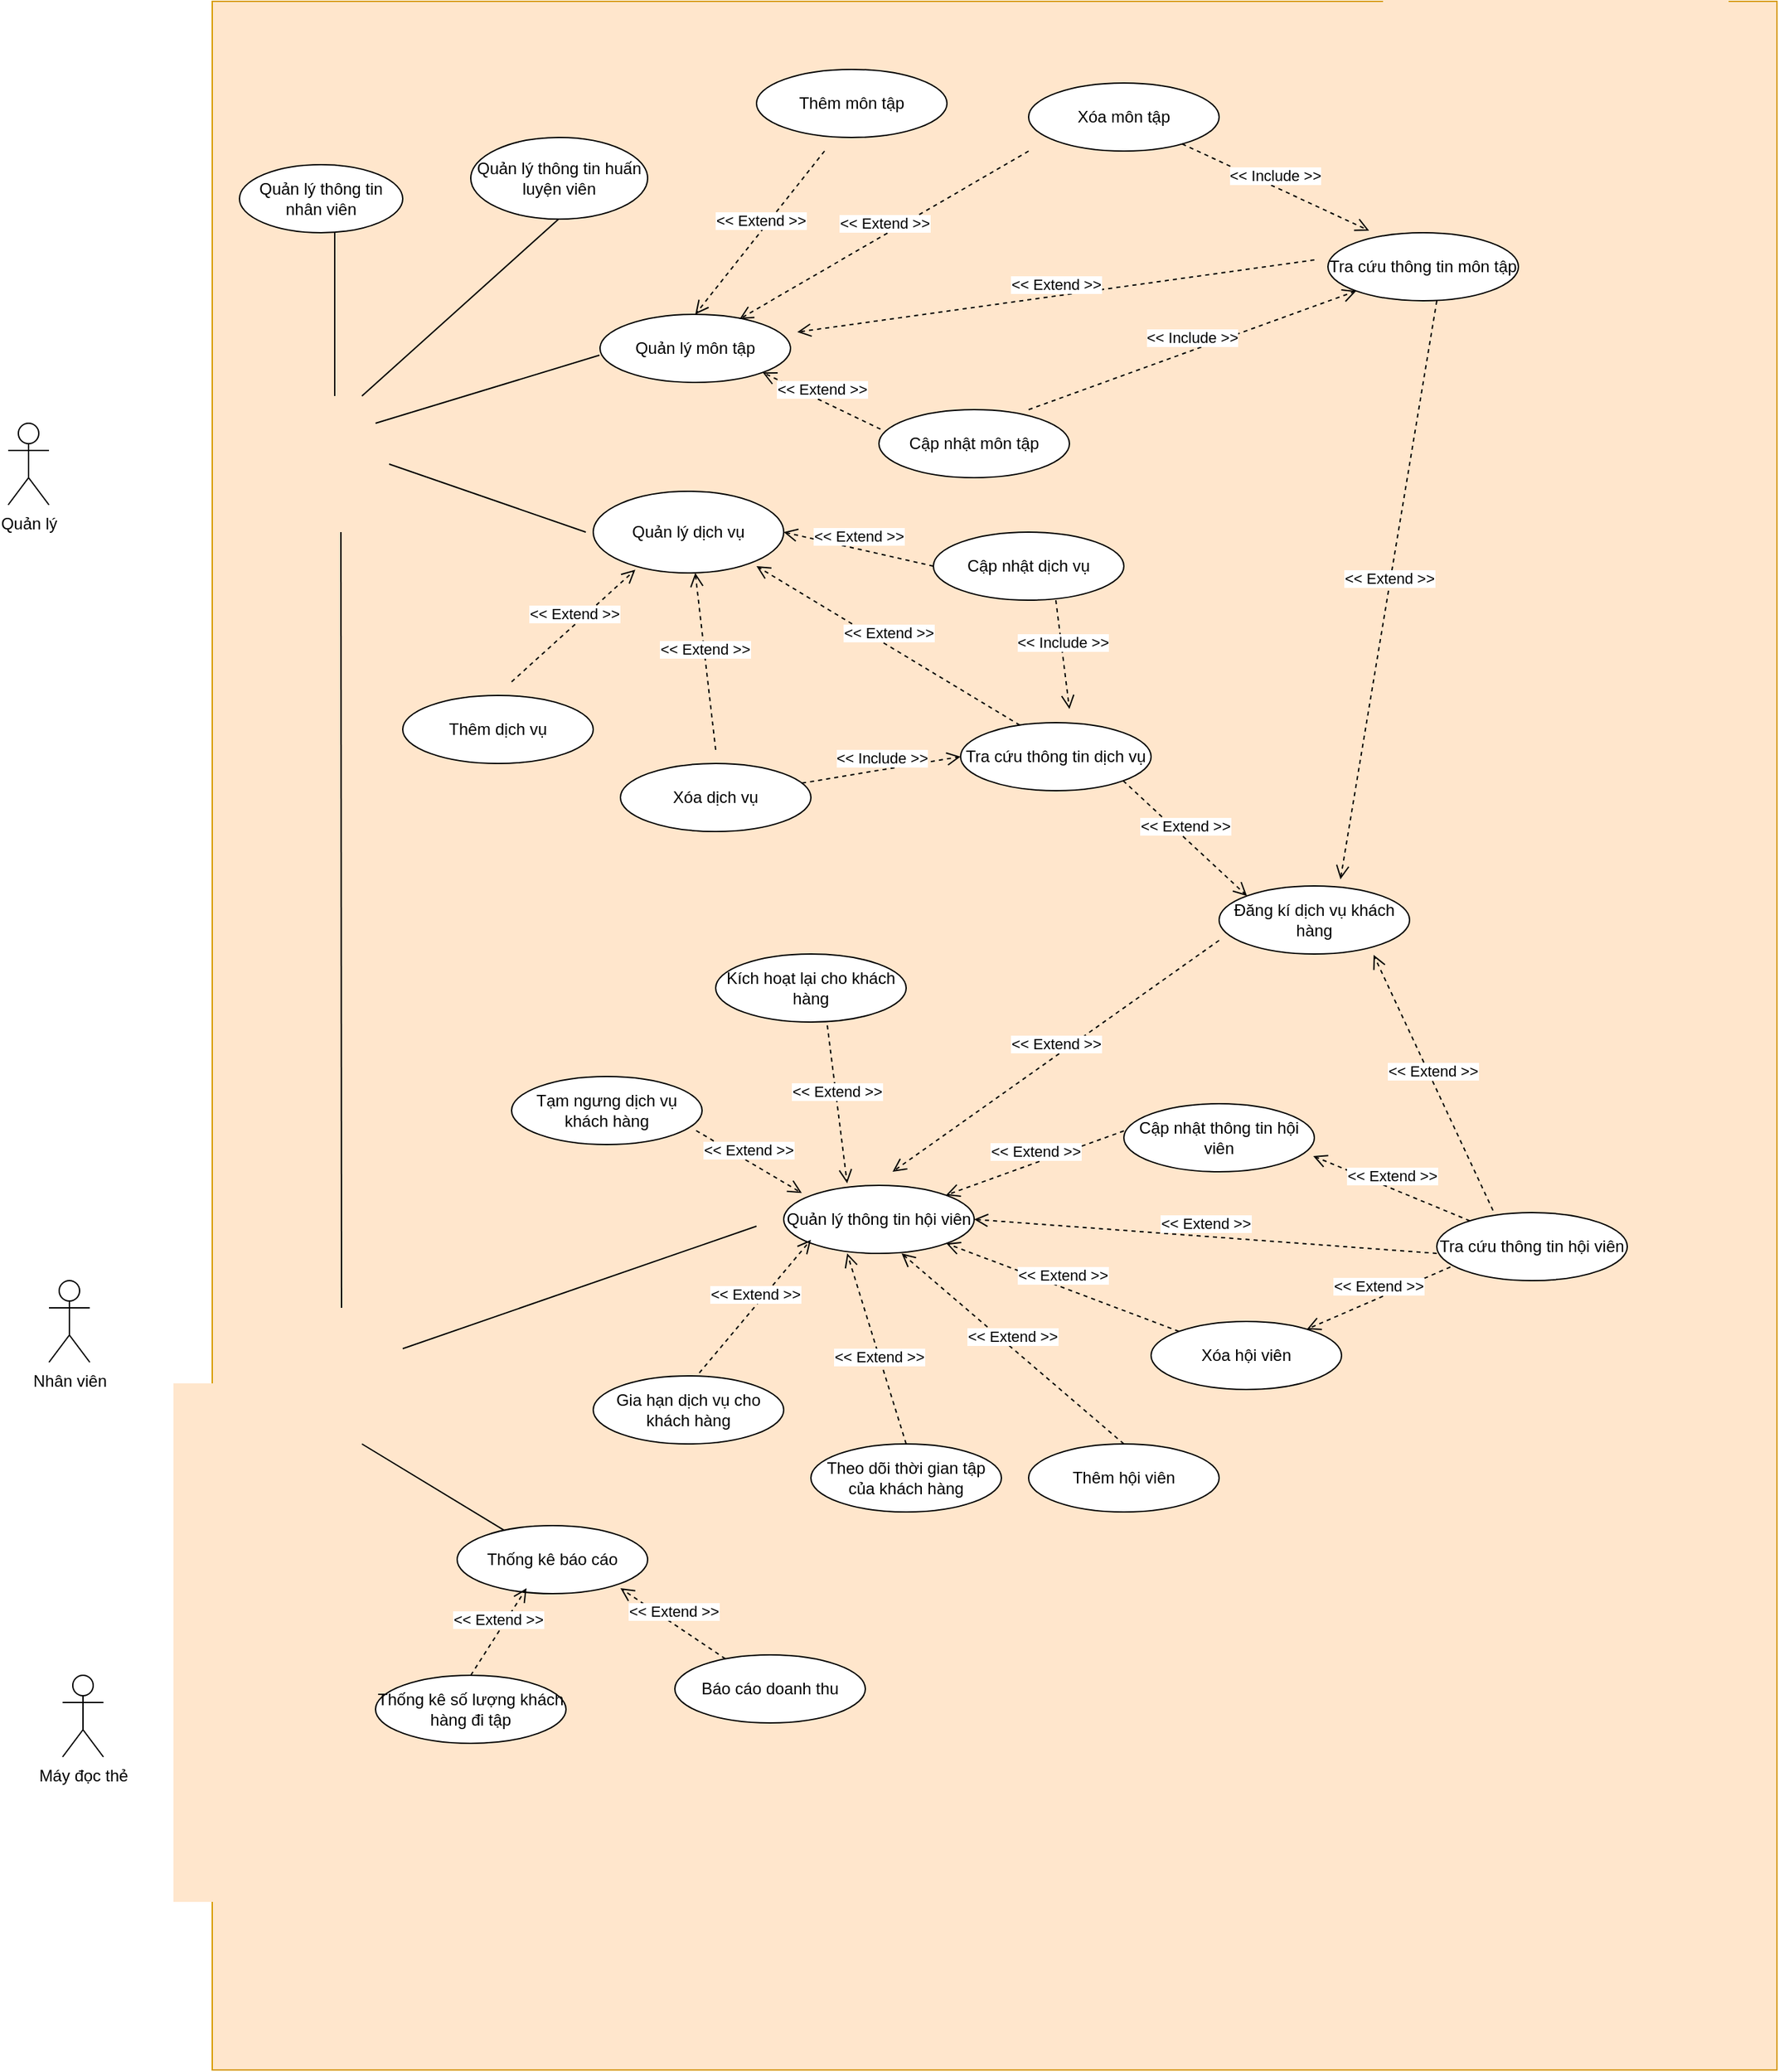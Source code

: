<mxfile version="22.0.2" type="device">
  <diagram name="Page-1" id="DduoMuiRYKs_fwXJx_fd">
    <mxGraphModel dx="1714" dy="1656" grid="1" gridSize="10" guides="1" tooltips="1" connect="1" arrows="1" fold="1" page="1" pageScale="1" pageWidth="850" pageHeight="1100" math="0" shadow="0">
      <root>
        <mxCell id="0" />
        <mxCell id="1" parent="0" />
        <mxCell id="EvIXYfBAVPyFuQwP4fVv-2" value="" style="rounded=0;whiteSpace=wrap;html=1;fillColor=#ffe6cc;strokeColor=#d79b00;" vertex="1" parent="1">
          <mxGeometry x="70" y="-180" width="1150" height="1520" as="geometry" />
        </mxCell>
        <mxCell id="k63SbI93wvbea1oLhz60-1" value="Nhân viên" style="shape=umlActor;verticalLabelPosition=bottom;verticalAlign=top;html=1;" parent="1" vertex="1">
          <mxGeometry x="-50" y="760" width="30" height="60" as="geometry" />
        </mxCell>
        <mxCell id="k63SbI93wvbea1oLhz60-12" value="&amp;lt;&amp;lt; Include &amp;gt;&amp;gt;" style="html=1;verticalAlign=bottom;endArrow=open;dashed=1;endSize=8;curved=0;rounded=0;" parent="1" edge="1">
          <mxGeometry relative="1" as="geometry">
            <mxPoint x="690" y="260" as="sourcePoint" />
            <mxPoint x="700" y="340" as="targetPoint" />
          </mxGeometry>
        </mxCell>
        <mxCell id="k63SbI93wvbea1oLhz60-15" value="Quản lý" style="shape=umlActor;verticalLabelPosition=bottom;verticalAlign=top;html=1;" parent="1" vertex="1">
          <mxGeometry x="-80" y="130" width="30" height="60" as="geometry" />
        </mxCell>
        <mxCell id="k63SbI93wvbea1oLhz60-16" value="Máy đọc thẻ" style="shape=umlActor;verticalLabelPosition=bottom;verticalAlign=top;html=1;" parent="1" vertex="1">
          <mxGeometry x="-40" y="1050" width="30" height="60" as="geometry" />
        </mxCell>
        <mxCell id="k63SbI93wvbea1oLhz60-18" value="Quản lý dịch vụ" style="ellipse;whiteSpace=wrap;html=1;" parent="1" vertex="1">
          <mxGeometry x="350" y="180" width="140" height="60" as="geometry" />
        </mxCell>
        <mxCell id="k63SbI93wvbea1oLhz60-19" value="Quản lý môn tập" style="ellipse;whiteSpace=wrap;html=1;" parent="1" vertex="1">
          <mxGeometry x="355" y="50" width="140" height="50" as="geometry" />
        </mxCell>
        <mxCell id="k63SbI93wvbea1oLhz60-20" value="Quản lý thông tin nhân viên" style="ellipse;whiteSpace=wrap;html=1;" parent="1" vertex="1">
          <mxGeometry x="90" y="-60" width="120" height="50" as="geometry" />
        </mxCell>
        <mxCell id="k63SbI93wvbea1oLhz60-21" value="Quản lý thông tin huấn luyện viên" style="ellipse;whiteSpace=wrap;html=1;" parent="1" vertex="1">
          <mxGeometry x="260" y="-80" width="130" height="60" as="geometry" />
        </mxCell>
        <mxCell id="k63SbI93wvbea1oLhz60-23" value="" style="endArrow=none;html=1;rounded=0;" parent="1" edge="1">
          <mxGeometry width="50" height="50" relative="1" as="geometry">
            <mxPoint x="160" y="110" as="sourcePoint" />
            <mxPoint x="160" y="-10" as="targetPoint" />
          </mxGeometry>
        </mxCell>
        <mxCell id="k63SbI93wvbea1oLhz60-24" value="" style="endArrow=none;html=1;rounded=0;" parent="1" edge="1">
          <mxGeometry width="50" height="50" relative="1" as="geometry">
            <mxPoint x="180" y="110" as="sourcePoint" />
            <mxPoint x="324.55" y="-20" as="targetPoint" />
          </mxGeometry>
        </mxCell>
        <mxCell id="k63SbI93wvbea1oLhz60-25" value="" style="endArrow=none;html=1;rounded=0;" parent="1" edge="1">
          <mxGeometry width="50" height="50" relative="1" as="geometry">
            <mxPoint x="190" y="130" as="sourcePoint" />
            <mxPoint x="354.55" y="80" as="targetPoint" />
          </mxGeometry>
        </mxCell>
        <mxCell id="k63SbI93wvbea1oLhz60-26" value="" style="endArrow=none;html=1;rounded=0;" parent="1" edge="1">
          <mxGeometry width="50" height="50" relative="1" as="geometry">
            <mxPoint x="200" y="160" as="sourcePoint" />
            <mxPoint x="344.55" y="210" as="targetPoint" />
          </mxGeometry>
        </mxCell>
        <mxCell id="k63SbI93wvbea1oLhz60-27" value="" style="endArrow=none;html=1;rounded=0;" parent="1" edge="1">
          <mxGeometry width="50" height="50" relative="1" as="geometry">
            <mxPoint x="165" y="780" as="sourcePoint" />
            <mxPoint x="164.55" y="210" as="targetPoint" />
          </mxGeometry>
        </mxCell>
        <mxCell id="k63SbI93wvbea1oLhz60-28" value="Thêm môn tập" style="ellipse;whiteSpace=wrap;html=1;" parent="1" vertex="1">
          <mxGeometry x="470" y="-130" width="140" height="50" as="geometry" />
        </mxCell>
        <mxCell id="k63SbI93wvbea1oLhz60-29" value="Xóa môn tập" style="ellipse;whiteSpace=wrap;html=1;" parent="1" vertex="1">
          <mxGeometry x="670" y="-120" width="140" height="50" as="geometry" />
        </mxCell>
        <mxCell id="k63SbI93wvbea1oLhz60-30" value="Cập nhật môn tập" style="ellipse;whiteSpace=wrap;html=1;" parent="1" vertex="1">
          <mxGeometry x="560" y="120" width="140" height="50" as="geometry" />
        </mxCell>
        <mxCell id="k63SbI93wvbea1oLhz60-31" value="&amp;lt;&amp;lt; Extend &amp;gt;&amp;gt;" style="html=1;verticalAlign=bottom;endArrow=open;dashed=1;endSize=8;curved=0;rounded=0;entryX=0.5;entryY=0;entryDx=0;entryDy=0;" parent="1" target="k63SbI93wvbea1oLhz60-19" edge="1">
          <mxGeometry relative="1" as="geometry">
            <mxPoint x="520" y="-70" as="sourcePoint" />
            <mxPoint x="430" y="40" as="targetPoint" />
          </mxGeometry>
        </mxCell>
        <mxCell id="k63SbI93wvbea1oLhz60-32" value="&amp;lt;&amp;lt; Extend &amp;gt;&amp;gt;" style="html=1;verticalAlign=bottom;endArrow=open;dashed=1;endSize=8;curved=0;rounded=0;entryX=0.732;entryY=0.069;entryDx=0;entryDy=0;entryPerimeter=0;" parent="1" target="k63SbI93wvbea1oLhz60-19" edge="1">
          <mxGeometry relative="1" as="geometry">
            <mxPoint x="670" y="-70" as="sourcePoint" />
            <mxPoint x="460" y="40" as="targetPoint" />
          </mxGeometry>
        </mxCell>
        <mxCell id="k63SbI93wvbea1oLhz60-33" value="&amp;lt;&amp;lt; Extend &amp;gt;&amp;gt;" style="html=1;verticalAlign=bottom;endArrow=open;dashed=1;endSize=8;curved=0;rounded=0;entryX=1;entryY=1;entryDx=0;entryDy=0;exitX=0.008;exitY=0.287;exitDx=0;exitDy=0;exitPerimeter=0;" parent="1" source="k63SbI93wvbea1oLhz60-30" target="k63SbI93wvbea1oLhz60-19" edge="1">
          <mxGeometry relative="1" as="geometry">
            <mxPoint x="630" y="60" as="sourcePoint" />
            <mxPoint x="420" y="170" as="targetPoint" />
          </mxGeometry>
        </mxCell>
        <mxCell id="k63SbI93wvbea1oLhz60-34" value="Thêm dịch vụ" style="ellipse;whiteSpace=wrap;html=1;" parent="1" vertex="1">
          <mxGeometry x="210" y="330" width="140" height="50" as="geometry" />
        </mxCell>
        <mxCell id="k63SbI93wvbea1oLhz60-35" value="Xóa dịch vụ" style="ellipse;whiteSpace=wrap;html=1;" parent="1" vertex="1">
          <mxGeometry x="370" y="380" width="140" height="50" as="geometry" />
        </mxCell>
        <mxCell id="k63SbI93wvbea1oLhz60-36" value="Cập nhật dịch vụ" style="ellipse;whiteSpace=wrap;html=1;" parent="1" vertex="1">
          <mxGeometry x="600" y="210" width="140" height="50" as="geometry" />
        </mxCell>
        <mxCell id="k63SbI93wvbea1oLhz60-37" value="Tra cứu thông tin dịch vụ" style="ellipse;whiteSpace=wrap;html=1;" parent="1" vertex="1">
          <mxGeometry x="620" y="350" width="140" height="50" as="geometry" />
        </mxCell>
        <mxCell id="k63SbI93wvbea1oLhz60-38" value="&amp;lt;&amp;lt; Extend &amp;gt;&amp;gt;" style="html=1;verticalAlign=bottom;endArrow=open;dashed=1;endSize=8;curved=0;rounded=0;entryX=0.221;entryY=0.961;entryDx=0;entryDy=0;entryPerimeter=0;" parent="1" target="k63SbI93wvbea1oLhz60-18" edge="1">
          <mxGeometry relative="1" as="geometry">
            <mxPoint x="290" y="320" as="sourcePoint" />
            <mxPoint x="370" y="240" as="targetPoint" />
          </mxGeometry>
        </mxCell>
        <mxCell id="k63SbI93wvbea1oLhz60-39" value="&amp;lt;&amp;lt; Extend &amp;gt;&amp;gt;" style="html=1;verticalAlign=bottom;endArrow=open;dashed=1;endSize=8;curved=0;rounded=0;entryX=0.221;entryY=0.961;entryDx=0;entryDy=0;entryPerimeter=0;" parent="1" edge="1">
          <mxGeometry relative="1" as="geometry">
            <mxPoint x="440" y="370" as="sourcePoint" />
            <mxPoint x="425" y="240" as="targetPoint" />
          </mxGeometry>
        </mxCell>
        <mxCell id="k63SbI93wvbea1oLhz60-40" value="&amp;lt;&amp;lt; Extend &amp;gt;&amp;gt;" style="html=1;verticalAlign=bottom;endArrow=open;dashed=1;endSize=8;curved=0;rounded=0;entryX=0.221;entryY=0.961;entryDx=0;entryDy=0;entryPerimeter=0;exitX=0;exitY=0.5;exitDx=0;exitDy=0;" parent="1" source="k63SbI93wvbea1oLhz60-36" edge="1">
          <mxGeometry relative="1" as="geometry">
            <mxPoint x="505" y="340" as="sourcePoint" />
            <mxPoint x="490" y="210" as="targetPoint" />
          </mxGeometry>
        </mxCell>
        <mxCell id="k63SbI93wvbea1oLhz60-41" value="&amp;lt;&amp;lt; Extend &amp;gt;&amp;gt;" style="html=1;verticalAlign=bottom;endArrow=open;dashed=1;endSize=8;curved=0;rounded=0;entryX=0.221;entryY=0.961;entryDx=0;entryDy=0;entryPerimeter=0;exitX=0.311;exitY=0.037;exitDx=0;exitDy=0;exitPerimeter=0;" parent="1" source="k63SbI93wvbea1oLhz60-37" edge="1">
          <mxGeometry relative="1" as="geometry">
            <mxPoint x="580" y="260" as="sourcePoint" />
            <mxPoint x="470" y="235" as="targetPoint" />
          </mxGeometry>
        </mxCell>
        <mxCell id="k63SbI93wvbea1oLhz60-42" value="&amp;lt;&amp;lt; Include &amp;gt;&amp;gt;" style="html=1;verticalAlign=bottom;endArrow=open;dashed=1;endSize=8;curved=0;rounded=0;entryX=0;entryY=0.5;entryDx=0;entryDy=0;" parent="1" source="k63SbI93wvbea1oLhz60-35" target="k63SbI93wvbea1oLhz60-37" edge="1">
          <mxGeometry relative="1" as="geometry">
            <mxPoint x="624" y="362" as="sourcePoint" />
            <mxPoint x="560" y="370" as="targetPoint" />
          </mxGeometry>
        </mxCell>
        <mxCell id="k63SbI93wvbea1oLhz60-43" value="&amp;lt;&amp;lt; Include &amp;gt;&amp;gt;" style="html=1;verticalAlign=bottom;endArrow=open;dashed=1;endSize=8;curved=0;rounded=0;entryX=0.216;entryY=-0.031;entryDx=0;entryDy=0;entryPerimeter=0;" parent="1" source="k63SbI93wvbea1oLhz60-29" target="k63SbI93wvbea1oLhz60-45" edge="1">
          <mxGeometry relative="1" as="geometry">
            <mxPoint x="660" y="110" as="sourcePoint" />
            <mxPoint x="570" y="170" as="targetPoint" />
          </mxGeometry>
        </mxCell>
        <mxCell id="k63SbI93wvbea1oLhz60-44" value="&amp;lt;&amp;lt; Include &amp;gt;&amp;gt;" style="html=1;verticalAlign=bottom;endArrow=open;dashed=1;endSize=8;curved=0;rounded=0;" parent="1" target="k63SbI93wvbea1oLhz60-45" edge="1">
          <mxGeometry relative="1" as="geometry">
            <mxPoint x="670" y="120" as="sourcePoint" />
            <mxPoint x="750" y="-60" as="targetPoint" />
          </mxGeometry>
        </mxCell>
        <mxCell id="k63SbI93wvbea1oLhz60-45" value="Tra cứu thông tin môn tập" style="ellipse;whiteSpace=wrap;html=1;" parent="1" vertex="1">
          <mxGeometry x="890" y="-10" width="140" height="50" as="geometry" />
        </mxCell>
        <mxCell id="k63SbI93wvbea1oLhz60-46" value="&amp;lt;&amp;lt; Extend &amp;gt;&amp;gt;" style="html=1;verticalAlign=bottom;endArrow=open;dashed=1;endSize=8;curved=0;rounded=0;" parent="1" edge="1">
          <mxGeometry relative="1" as="geometry">
            <mxPoint x="880" y="10" as="sourcePoint" />
            <mxPoint x="500" y="63" as="targetPoint" />
          </mxGeometry>
        </mxCell>
        <mxCell id="k63SbI93wvbea1oLhz60-47" value="Đăng kí dịch vụ khách hàng" style="ellipse;whiteSpace=wrap;html=1;" parent="1" vertex="1">
          <mxGeometry x="810" y="470" width="140" height="50" as="geometry" />
        </mxCell>
        <mxCell id="k63SbI93wvbea1oLhz60-48" value="&amp;lt;&amp;lt; Extend &amp;gt;&amp;gt;" style="html=1;verticalAlign=bottom;endArrow=open;dashed=1;endSize=8;curved=0;rounded=0;entryX=0;entryY=0;entryDx=0;entryDy=0;exitX=1;exitY=1;exitDx=0;exitDy=0;" parent="1" source="k63SbI93wvbea1oLhz60-37" target="k63SbI93wvbea1oLhz60-47" edge="1">
          <mxGeometry relative="1" as="geometry">
            <mxPoint x="450" y="380" as="sourcePoint" />
            <mxPoint x="435" y="250" as="targetPoint" />
          </mxGeometry>
        </mxCell>
        <mxCell id="k63SbI93wvbea1oLhz60-49" value="&amp;lt;&amp;lt; Extend &amp;gt;&amp;gt;" style="html=1;verticalAlign=bottom;endArrow=open;dashed=1;endSize=8;curved=0;rounded=0;entryX=0.637;entryY=-0.098;entryDx=0;entryDy=0;exitX=1;exitY=1;exitDx=0;exitDy=0;entryPerimeter=0;" parent="1" target="k63SbI93wvbea1oLhz60-47" edge="1">
          <mxGeometry relative="1" as="geometry">
            <mxPoint x="970" y="40" as="sourcePoint" />
            <mxPoint x="1060" y="126" as="targetPoint" />
          </mxGeometry>
        </mxCell>
        <mxCell id="k63SbI93wvbea1oLhz60-50" value="Quản lý thông tin hội viên" style="ellipse;whiteSpace=wrap;html=1;" parent="1" vertex="1">
          <mxGeometry x="490" y="690" width="140" height="50" as="geometry" />
        </mxCell>
        <mxCell id="k63SbI93wvbea1oLhz60-51" value="" style="endArrow=none;html=1;rounded=0;" parent="1" edge="1">
          <mxGeometry width="50" height="50" relative="1" as="geometry">
            <mxPoint x="210" y="810" as="sourcePoint" />
            <mxPoint x="470" y="720" as="targetPoint" />
          </mxGeometry>
        </mxCell>
        <mxCell id="k63SbI93wvbea1oLhz60-52" value="Xóa hội viên" style="ellipse;whiteSpace=wrap;html=1;" parent="1" vertex="1">
          <mxGeometry x="760" y="790" width="140" height="50" as="geometry" />
        </mxCell>
        <mxCell id="k63SbI93wvbea1oLhz60-53" value="Cập nhật thông tin hội viên" style="ellipse;whiteSpace=wrap;html=1;" parent="1" vertex="1">
          <mxGeometry x="740" y="630" width="140" height="50" as="geometry" />
        </mxCell>
        <mxCell id="k63SbI93wvbea1oLhz60-54" value="Kích hoạt lại cho khách hàng" style="ellipse;whiteSpace=wrap;html=1;" parent="1" vertex="1">
          <mxGeometry x="440" y="520" width="140" height="50" as="geometry" />
        </mxCell>
        <mxCell id="k63SbI93wvbea1oLhz60-55" value="Tạm ngưng dịch vụ khách hàng" style="ellipse;whiteSpace=wrap;html=1;" parent="1" vertex="1">
          <mxGeometry x="290" y="610" width="140" height="50" as="geometry" />
        </mxCell>
        <mxCell id="k63SbI93wvbea1oLhz60-56" value="Gia hạn dịch vụ cho khách hàng" style="ellipse;whiteSpace=wrap;html=1;" parent="1" vertex="1">
          <mxGeometry x="350" y="830" width="140" height="50" as="geometry" />
        </mxCell>
        <mxCell id="k63SbI93wvbea1oLhz60-57" value="Theo dõi thời gian tập của khách hàng" style="ellipse;whiteSpace=wrap;html=1;" parent="1" vertex="1">
          <mxGeometry x="510" y="880" width="140" height="50" as="geometry" />
        </mxCell>
        <mxCell id="k63SbI93wvbea1oLhz60-58" value="Thêm hội viên" style="ellipse;whiteSpace=wrap;html=1;" parent="1" vertex="1">
          <mxGeometry x="670" y="880" width="140" height="50" as="geometry" />
        </mxCell>
        <mxCell id="k63SbI93wvbea1oLhz60-61" value="&amp;lt;&amp;lt; Extend &amp;gt;&amp;gt;" style="html=1;verticalAlign=bottom;endArrow=open;dashed=1;endSize=8;curved=0;rounded=0;entryX=0.095;entryY=0.113;entryDx=0;entryDy=0;entryPerimeter=0;exitX=0.969;exitY=0.795;exitDx=0;exitDy=0;exitPerimeter=0;" parent="1" source="k63SbI93wvbea1oLhz60-55" target="k63SbI93wvbea1oLhz60-50" edge="1">
          <mxGeometry relative="1" as="geometry">
            <mxPoint x="594" y="707" as="sourcePoint" />
            <mxPoint x="400" y="590" as="targetPoint" />
          </mxGeometry>
        </mxCell>
        <mxCell id="k63SbI93wvbea1oLhz60-62" value="&amp;lt;&amp;lt; Extend &amp;gt;&amp;gt;" style="html=1;verticalAlign=bottom;endArrow=open;dashed=1;endSize=8;curved=0;rounded=0;entryX=0.333;entryY=-0.029;entryDx=0;entryDy=0;entryPerimeter=0;exitX=0.586;exitY=1.048;exitDx=0;exitDy=0;exitPerimeter=0;" parent="1" source="k63SbI93wvbea1oLhz60-54" target="k63SbI93wvbea1oLhz60-50" edge="1">
          <mxGeometry relative="1" as="geometry">
            <mxPoint x="501.5" y="570" as="sourcePoint" />
            <mxPoint x="578.5" y="616" as="targetPoint" />
          </mxGeometry>
        </mxCell>
        <mxCell id="k63SbI93wvbea1oLhz60-63" value="&amp;lt;&amp;lt; Extend &amp;gt;&amp;gt;" style="html=1;verticalAlign=bottom;endArrow=open;dashed=1;endSize=8;curved=0;rounded=0;exitX=0;exitY=0.4;exitDx=0;exitDy=0;exitPerimeter=0;" parent="1" source="k63SbI93wvbea1oLhz60-53" target="k63SbI93wvbea1oLhz60-50" edge="1">
          <mxGeometry relative="1" as="geometry">
            <mxPoint x="725" y="650" as="sourcePoint" />
            <mxPoint x="740" y="767" as="targetPoint" />
          </mxGeometry>
        </mxCell>
        <mxCell id="k63SbI93wvbea1oLhz60-64" value="&amp;lt;&amp;lt; Extend &amp;gt;&amp;gt;" style="html=1;verticalAlign=bottom;endArrow=open;dashed=1;endSize=8;curved=0;rounded=0;exitX=0;exitY=0.4;exitDx=0;exitDy=0;exitPerimeter=0;" parent="1" edge="1">
          <mxGeometry relative="1" as="geometry">
            <mxPoint x="810" y="510" as="sourcePoint" />
            <mxPoint x="570" y="680" as="targetPoint" />
          </mxGeometry>
        </mxCell>
        <mxCell id="k63SbI93wvbea1oLhz60-65" value="&amp;lt;&amp;lt; Extend &amp;gt;&amp;gt;" style="html=1;verticalAlign=bottom;endArrow=open;dashed=1;endSize=8;curved=0;rounded=0;exitX=0;exitY=0;exitDx=0;exitDy=0;entryX=1;entryY=1;entryDx=0;entryDy=0;" parent="1" source="k63SbI93wvbea1oLhz60-52" target="k63SbI93wvbea1oLhz60-50" edge="1">
          <mxGeometry relative="1" as="geometry">
            <mxPoint x="750" y="660" as="sourcePoint" />
            <mxPoint x="619" y="707" as="targetPoint" />
          </mxGeometry>
        </mxCell>
        <mxCell id="k63SbI93wvbea1oLhz60-66" value="&amp;lt;&amp;lt; Extend &amp;gt;&amp;gt;" style="html=1;verticalAlign=bottom;endArrow=open;dashed=1;endSize=8;curved=0;rounded=0;exitX=0.5;exitY=0;exitDx=0;exitDy=0;entryX=1;entryY=1;entryDx=0;entryDy=0;" parent="1" source="k63SbI93wvbea1oLhz60-58" edge="1">
          <mxGeometry relative="1" as="geometry">
            <mxPoint x="620.0" y="875" as="sourcePoint" />
            <mxPoint x="576.66" y="740" as="targetPoint" />
          </mxGeometry>
        </mxCell>
        <mxCell id="k63SbI93wvbea1oLhz60-68" value="&amp;lt;&amp;lt; Extend &amp;gt;&amp;gt;" style="html=1;verticalAlign=bottom;endArrow=open;dashed=1;endSize=8;curved=0;rounded=0;entryX=1;entryY=1;entryDx=0;entryDy=0;exitX=0.5;exitY=0;exitDx=0;exitDy=0;" parent="1" source="k63SbI93wvbea1oLhz60-57" edge="1">
          <mxGeometry x="-0.188" y="3" relative="1" as="geometry">
            <mxPoint x="480" y="910" as="sourcePoint" />
            <mxPoint x="536.66" y="740" as="targetPoint" />
            <mxPoint y="1" as="offset" />
          </mxGeometry>
        </mxCell>
        <mxCell id="k63SbI93wvbea1oLhz60-69" value="&amp;lt;&amp;lt; Extend &amp;gt;&amp;gt;" style="html=1;verticalAlign=bottom;endArrow=open;dashed=1;endSize=8;curved=0;rounded=0;entryX=1;entryY=1;entryDx=0;entryDy=0;exitX=0.557;exitY=-0.044;exitDx=0;exitDy=0;exitPerimeter=0;" parent="1" source="k63SbI93wvbea1oLhz60-56" edge="1">
          <mxGeometry relative="1" as="geometry">
            <mxPoint x="453.34" y="900" as="sourcePoint" />
            <mxPoint x="510" y="730" as="targetPoint" />
          </mxGeometry>
        </mxCell>
        <mxCell id="k63SbI93wvbea1oLhz60-70" value="Tra cứu thông tin hội viên" style="ellipse;whiteSpace=wrap;html=1;" parent="1" vertex="1">
          <mxGeometry x="970" y="710" width="140" height="50" as="geometry" />
        </mxCell>
        <mxCell id="k63SbI93wvbea1oLhz60-71" value="&amp;lt;&amp;lt; Extend &amp;gt;&amp;gt;" style="html=1;verticalAlign=bottom;endArrow=open;dashed=1;endSize=8;curved=0;rounded=0;exitX=0;exitY=0;exitDx=0;exitDy=0;entryX=1;entryY=0.5;entryDx=0;entryDy=0;" parent="1" target="k63SbI93wvbea1oLhz60-50" edge="1">
          <mxGeometry relative="1" as="geometry">
            <mxPoint x="970" y="740" as="sourcePoint" />
            <mxPoint x="800" y="674" as="targetPoint" />
          </mxGeometry>
        </mxCell>
        <mxCell id="k63SbI93wvbea1oLhz60-72" value="&amp;lt;&amp;lt; Extend &amp;gt;&amp;gt;" style="html=1;verticalAlign=bottom;endArrow=open;dashed=1;endSize=8;curved=0;rounded=0;exitX=0;exitY=0;exitDx=0;exitDy=0;" parent="1" target="k63SbI93wvbea1oLhz60-52" edge="1">
          <mxGeometry relative="1" as="geometry">
            <mxPoint x="980" y="750" as="sourcePoint" />
            <mxPoint x="640" y="725" as="targetPoint" />
          </mxGeometry>
        </mxCell>
        <mxCell id="k63SbI93wvbea1oLhz60-73" value="&amp;lt;&amp;lt; Extend &amp;gt;&amp;gt;" style="html=1;verticalAlign=bottom;endArrow=open;dashed=1;endSize=8;curved=0;rounded=0;entryX=0.994;entryY=0.769;entryDx=0;entryDy=0;entryPerimeter=0;" parent="1" source="k63SbI93wvbea1oLhz60-70" target="k63SbI93wvbea1oLhz60-53" edge="1">
          <mxGeometry relative="1" as="geometry">
            <mxPoint x="990" y="760" as="sourcePoint" />
            <mxPoint x="885" y="806" as="targetPoint" />
          </mxGeometry>
        </mxCell>
        <mxCell id="k63SbI93wvbea1oLhz60-74" value="&amp;lt;&amp;lt; Extend &amp;gt;&amp;gt;" style="html=1;verticalAlign=bottom;endArrow=open;dashed=1;endSize=8;curved=0;rounded=0;entryX=0.811;entryY=1.013;entryDx=0;entryDy=0;entryPerimeter=0;exitX=0.295;exitY=-0.031;exitDx=0;exitDy=0;exitPerimeter=0;" parent="1" source="k63SbI93wvbea1oLhz60-70" target="k63SbI93wvbea1oLhz60-47" edge="1">
          <mxGeometry relative="1" as="geometry">
            <mxPoint x="1004" y="726" as="sourcePoint" />
            <mxPoint x="889" y="678" as="targetPoint" />
          </mxGeometry>
        </mxCell>
        <mxCell id="k63SbI93wvbea1oLhz60-76" value="Thống kê báo cáo" style="ellipse;whiteSpace=wrap;html=1;" parent="1" vertex="1">
          <mxGeometry x="250" y="940" width="140" height="50" as="geometry" />
        </mxCell>
        <mxCell id="k63SbI93wvbea1oLhz60-77" value="Báo cáo doanh thu" style="ellipse;whiteSpace=wrap;html=1;" parent="1" vertex="1">
          <mxGeometry x="410" y="1035" width="140" height="50" as="geometry" />
        </mxCell>
        <mxCell id="k63SbI93wvbea1oLhz60-78" value="Thống kê số lượng khách hàng đi tập" style="ellipse;whiteSpace=wrap;html=1;" parent="1" vertex="1">
          <mxGeometry x="190" y="1050" width="140" height="50" as="geometry" />
        </mxCell>
        <mxCell id="k63SbI93wvbea1oLhz60-79" value="" style="endArrow=none;html=1;rounded=0;" parent="1" source="k63SbI93wvbea1oLhz60-76" edge="1">
          <mxGeometry width="50" height="50" relative="1" as="geometry">
            <mxPoint x="700" y="1052" as="sourcePoint" />
            <mxPoint x="180" y="880" as="targetPoint" />
          </mxGeometry>
        </mxCell>
        <mxCell id="k63SbI93wvbea1oLhz60-80" value="&amp;lt;&amp;lt; Extend &amp;gt;&amp;gt;" style="html=1;verticalAlign=bottom;endArrow=open;dashed=1;endSize=8;curved=0;rounded=0;entryX=1;entryY=1;entryDx=0;entryDy=0;exitX=0.5;exitY=0;exitDx=0;exitDy=0;" parent="1" source="k63SbI93wvbea1oLhz60-78" edge="1">
          <mxGeometry relative="1" as="geometry">
            <mxPoint x="219" y="1084" as="sourcePoint" />
            <mxPoint x="301" y="986" as="targetPoint" />
          </mxGeometry>
        </mxCell>
        <mxCell id="k63SbI93wvbea1oLhz60-81" value="&amp;lt;&amp;lt; Extend &amp;gt;&amp;gt;" style="html=1;verticalAlign=bottom;endArrow=open;dashed=1;endSize=8;curved=0;rounded=0;entryX=1;entryY=1;entryDx=0;entryDy=0;" parent="1" source="k63SbI93wvbea1oLhz60-77" edge="1">
          <mxGeometry relative="1" as="geometry">
            <mxPoint x="329" y="1050" as="sourcePoint" />
            <mxPoint x="370" y="986" as="targetPoint" />
          </mxGeometry>
        </mxCell>
      </root>
    </mxGraphModel>
  </diagram>
</mxfile>

